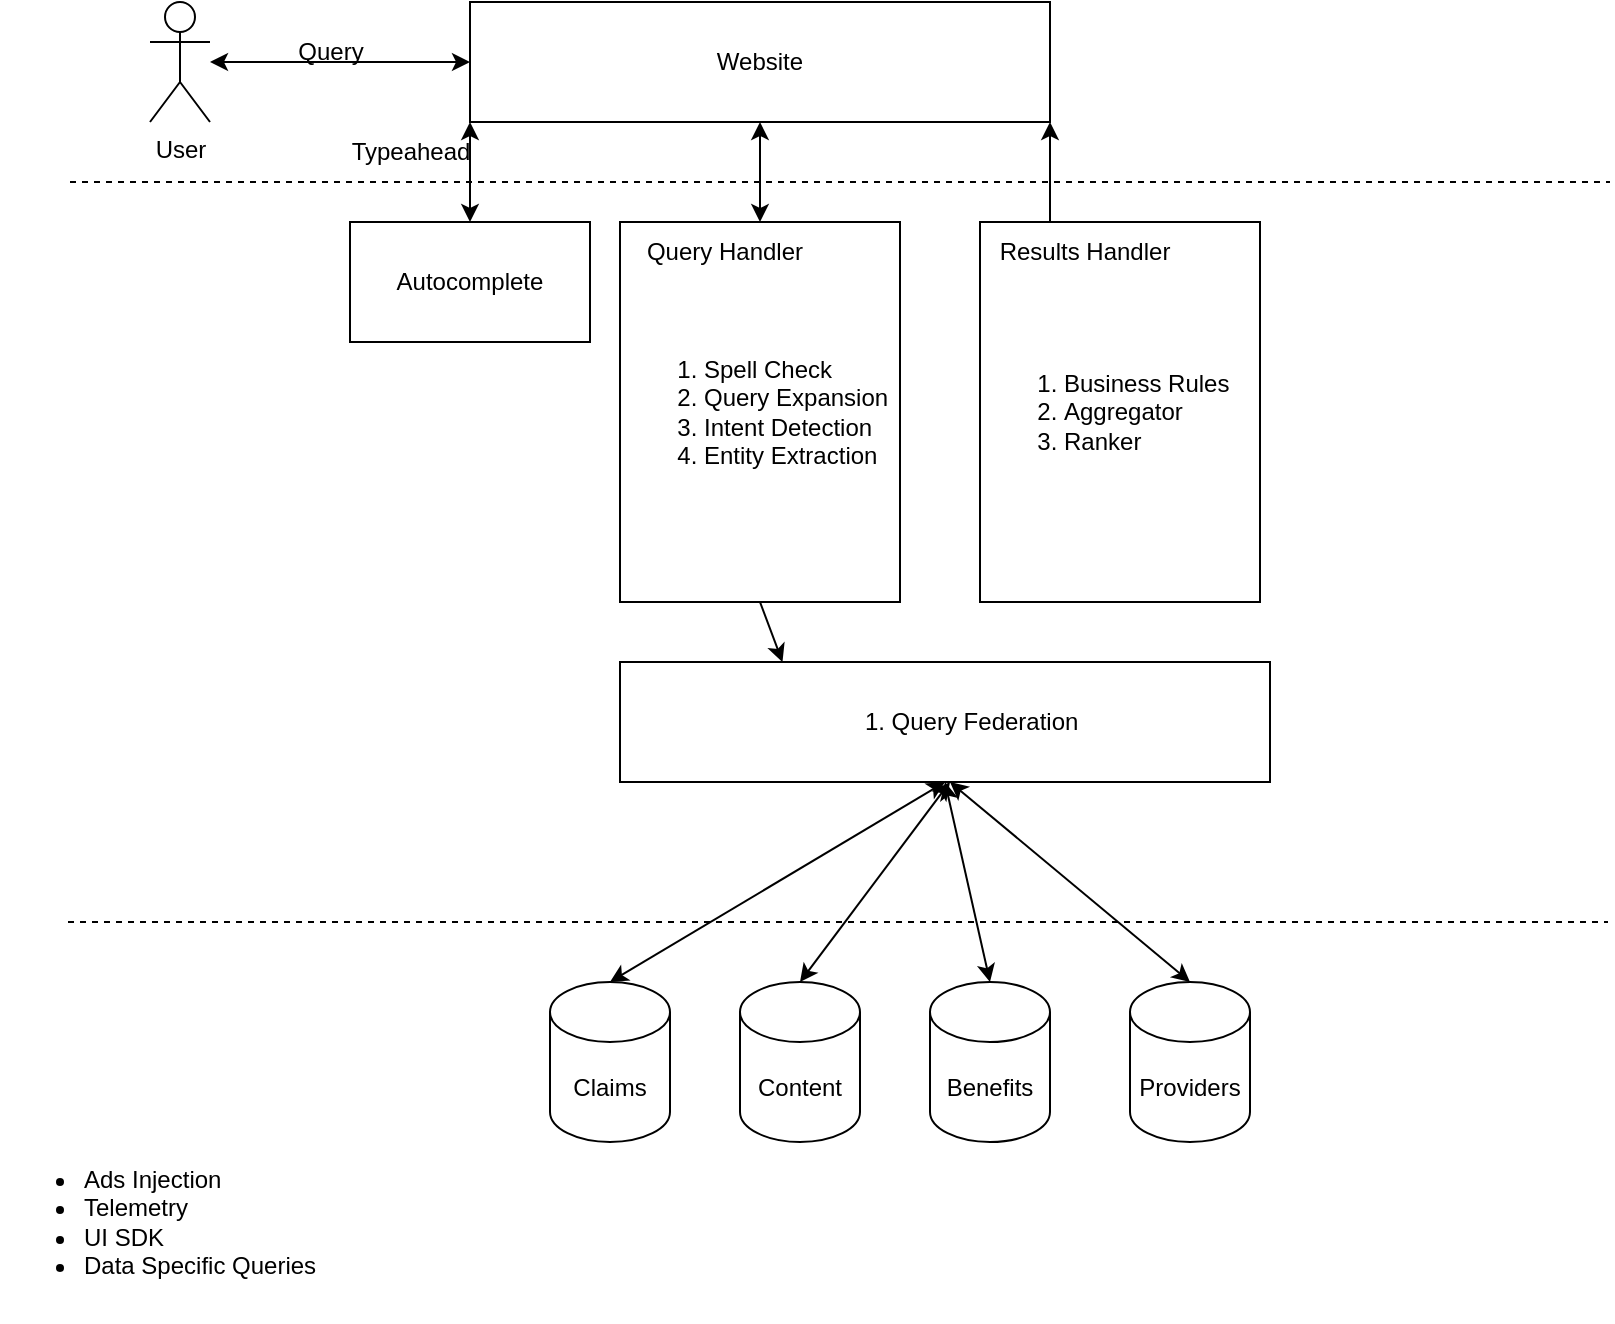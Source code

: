 <mxfile version="20.2.7" type="github" pages="5">
  <diagram id="C5RBs43oDa-KdzZeNtuy" name="Overview">
    <mxGraphModel dx="2061" dy="713" grid="1" gridSize="10" guides="1" tooltips="1" connect="1" arrows="1" fold="1" page="1" pageScale="1" pageWidth="827" pageHeight="1169" math="0" shadow="0">
      <root>
        <mxCell id="WIyWlLk6GJQsqaUBKTNV-0" />
        <mxCell id="WIyWlLk6GJQsqaUBKTNV-1" parent="WIyWlLk6GJQsqaUBKTNV-0" />
        <mxCell id="eCzIvkl2hQFghsilQjpC-0" value="User" style="shape=umlActor;verticalLabelPosition=bottom;verticalAlign=top;html=1;outlineConnect=0;" vertex="1" parent="WIyWlLk6GJQsqaUBKTNV-1">
          <mxGeometry x="70" y="30" width="30" height="60" as="geometry" />
        </mxCell>
        <mxCell id="eCzIvkl2hQFghsilQjpC-1" value="Website" style="rounded=0;whiteSpace=wrap;html=1;" vertex="1" parent="WIyWlLk6GJQsqaUBKTNV-1">
          <mxGeometry x="230" y="30" width="290" height="60" as="geometry" />
        </mxCell>
        <mxCell id="eCzIvkl2hQFghsilQjpC-2" value="" style="endArrow=classic;startArrow=classic;html=1;rounded=0;entryX=0;entryY=0.5;entryDx=0;entryDy=0;" edge="1" parent="WIyWlLk6GJQsqaUBKTNV-1" source="eCzIvkl2hQFghsilQjpC-0" target="eCzIvkl2hQFghsilQjpC-1">
          <mxGeometry width="50" height="50" relative="1" as="geometry">
            <mxPoint x="390" y="260" as="sourcePoint" />
            <mxPoint x="440" y="210" as="targetPoint" />
          </mxGeometry>
        </mxCell>
        <mxCell id="eCzIvkl2hQFghsilQjpC-3" value="Query" style="text;html=1;align=center;verticalAlign=middle;resizable=0;points=[];autosize=1;strokeColor=none;fillColor=none;" vertex="1" parent="WIyWlLk6GJQsqaUBKTNV-1">
          <mxGeometry x="130" y="40" width="60" height="30" as="geometry" />
        </mxCell>
        <mxCell id="eCzIvkl2hQFghsilQjpC-4" value="" style="endArrow=none;dashed=1;html=1;rounded=0;" edge="1" parent="WIyWlLk6GJQsqaUBKTNV-1">
          <mxGeometry width="50" height="50" relative="1" as="geometry">
            <mxPoint x="30" y="120" as="sourcePoint" />
            <mxPoint x="800" y="120" as="targetPoint" />
          </mxGeometry>
        </mxCell>
        <mxCell id="eCzIvkl2hQFghsilQjpC-5" value="Claims" style="shape=cylinder3;whiteSpace=wrap;html=1;boundedLbl=1;backgroundOutline=1;size=15;" vertex="1" parent="WIyWlLk6GJQsqaUBKTNV-1">
          <mxGeometry x="270" y="520" width="60" height="80" as="geometry" />
        </mxCell>
        <mxCell id="eCzIvkl2hQFghsilQjpC-6" value="Autocomplete" style="rounded=0;whiteSpace=wrap;html=1;" vertex="1" parent="WIyWlLk6GJQsqaUBKTNV-1">
          <mxGeometry x="170" y="140" width="120" height="60" as="geometry" />
        </mxCell>
        <mxCell id="eCzIvkl2hQFghsilQjpC-7" value="" style="endArrow=classic;startArrow=classic;html=1;rounded=0;entryX=0;entryY=1;entryDx=0;entryDy=0;" edge="1" parent="WIyWlLk6GJQsqaUBKTNV-1" source="eCzIvkl2hQFghsilQjpC-6" target="eCzIvkl2hQFghsilQjpC-1">
          <mxGeometry width="50" height="50" relative="1" as="geometry">
            <mxPoint x="390" y="330" as="sourcePoint" />
            <mxPoint x="440" y="280" as="targetPoint" />
          </mxGeometry>
        </mxCell>
        <mxCell id="eCzIvkl2hQFghsilQjpC-8" value="&lt;ol&gt;&lt;li&gt;Spell Check&lt;/li&gt;&lt;li&gt;Query Expansion&lt;/li&gt;&lt;li&gt;Intent Detection&lt;/li&gt;&lt;li&gt;Entity Extraction&lt;/li&gt;&lt;/ol&gt;" style="rounded=0;whiteSpace=wrap;html=1;align=left;" vertex="1" parent="WIyWlLk6GJQsqaUBKTNV-1">
          <mxGeometry x="305" y="140" width="140" height="190" as="geometry" />
        </mxCell>
        <mxCell id="eCzIvkl2hQFghsilQjpC-9" value="Typeahead" style="text;html=1;align=center;verticalAlign=middle;resizable=0;points=[];autosize=1;strokeColor=none;fillColor=none;" vertex="1" parent="WIyWlLk6GJQsqaUBKTNV-1">
          <mxGeometry x="160" y="90" width="80" height="30" as="geometry" />
        </mxCell>
        <mxCell id="eCzIvkl2hQFghsilQjpC-10" value="" style="endArrow=classic;startArrow=classic;html=1;rounded=0;entryX=0.5;entryY=1;entryDx=0;entryDy=0;" edge="1" parent="WIyWlLk6GJQsqaUBKTNV-1" target="eCzIvkl2hQFghsilQjpC-1">
          <mxGeometry width="50" height="50" relative="1" as="geometry">
            <mxPoint x="375" y="140" as="sourcePoint" />
            <mxPoint x="440" y="280" as="targetPoint" />
          </mxGeometry>
        </mxCell>
        <mxCell id="eCzIvkl2hQFghsilQjpC-11" value="Query Handler" style="text;html=1;strokeColor=none;fillColor=none;align=center;verticalAlign=middle;whiteSpace=wrap;rounded=0;" vertex="1" parent="WIyWlLk6GJQsqaUBKTNV-1">
          <mxGeometry x="305" y="140" width="105" height="30" as="geometry" />
        </mxCell>
        <mxCell id="eCzIvkl2hQFghsilQjpC-12" value="" style="endArrow=none;dashed=1;html=1;rounded=0;" edge="1" parent="WIyWlLk6GJQsqaUBKTNV-1">
          <mxGeometry width="50" height="50" relative="1" as="geometry">
            <mxPoint x="29" y="490" as="sourcePoint" />
            <mxPoint x="799" y="490" as="targetPoint" />
          </mxGeometry>
        </mxCell>
        <mxCell id="eCzIvkl2hQFghsilQjpC-13" value="Content" style="shape=cylinder3;whiteSpace=wrap;html=1;boundedLbl=1;backgroundOutline=1;size=15;" vertex="1" parent="WIyWlLk6GJQsqaUBKTNV-1">
          <mxGeometry x="365" y="520" width="60" height="80" as="geometry" />
        </mxCell>
        <mxCell id="eCzIvkl2hQFghsilQjpC-14" value="Benefits" style="shape=cylinder3;whiteSpace=wrap;html=1;boundedLbl=1;backgroundOutline=1;size=15;" vertex="1" parent="WIyWlLk6GJQsqaUBKTNV-1">
          <mxGeometry x="460" y="520" width="60" height="80" as="geometry" />
        </mxCell>
        <mxCell id="eCzIvkl2hQFghsilQjpC-15" value="Providers" style="shape=cylinder3;whiteSpace=wrap;html=1;boundedLbl=1;backgroundOutline=1;size=15;" vertex="1" parent="WIyWlLk6GJQsqaUBKTNV-1">
          <mxGeometry x="560" y="520" width="60" height="80" as="geometry" />
        </mxCell>
        <mxCell id="eCzIvkl2hQFghsilQjpC-17" value="&lt;ol&gt;&lt;li&gt;Business Rules&lt;/li&gt;&lt;li&gt;Aggregator&lt;/li&gt;&lt;li&gt;Ranker&lt;/li&gt;&lt;/ol&gt;" style="rounded=0;whiteSpace=wrap;html=1;align=left;" vertex="1" parent="WIyWlLk6GJQsqaUBKTNV-1">
          <mxGeometry x="485" y="140" width="140" height="190" as="geometry" />
        </mxCell>
        <mxCell id="eCzIvkl2hQFghsilQjpC-18" value="" style="endArrow=classic;html=1;rounded=0;entryX=1;entryY=1;entryDx=0;entryDy=0;exitX=0.25;exitY=0;exitDx=0;exitDy=0;" edge="1" parent="WIyWlLk6GJQsqaUBKTNV-1" source="eCzIvkl2hQFghsilQjpC-17" target="eCzIvkl2hQFghsilQjpC-1">
          <mxGeometry width="50" height="50" relative="1" as="geometry">
            <mxPoint x="390" y="260" as="sourcePoint" />
            <mxPoint x="440" y="210" as="targetPoint" />
          </mxGeometry>
        </mxCell>
        <mxCell id="eCzIvkl2hQFghsilQjpC-19" value="&lt;ul&gt;&lt;li&gt;Ads Injection&lt;/li&gt;&lt;li&gt;Telemetry&lt;/li&gt;&lt;li&gt;UI SDK&lt;/li&gt;&lt;li&gt;Data Specific Queries&lt;/li&gt;&lt;/ul&gt;" style="text;html=1;align=left;verticalAlign=middle;resizable=0;points=[];autosize=1;strokeColor=none;fillColor=none;" vertex="1" parent="WIyWlLk6GJQsqaUBKTNV-1">
          <mxGeometry x="-5" y="590" width="180" height="100" as="geometry" />
        </mxCell>
        <mxCell id="eCzIvkl2hQFghsilQjpC-20" value="&lt;ol style=&quot;text-align: left;&quot;&gt;&lt;li&gt;Query Federation&lt;/li&gt;&lt;/ol&gt;" style="rounded=0;whiteSpace=wrap;html=1;" vertex="1" parent="WIyWlLk6GJQsqaUBKTNV-1">
          <mxGeometry x="305" y="360" width="325" height="60" as="geometry" />
        </mxCell>
        <mxCell id="eCzIvkl2hQFghsilQjpC-21" value="Results Handler" style="text;html=1;strokeColor=none;fillColor=none;align=center;verticalAlign=middle;whiteSpace=wrap;rounded=0;" vertex="1" parent="WIyWlLk6GJQsqaUBKTNV-1">
          <mxGeometry x="485" y="140" width="105" height="30" as="geometry" />
        </mxCell>
        <mxCell id="eCzIvkl2hQFghsilQjpC-22" value="" style="endArrow=classic;html=1;rounded=0;exitX=0.5;exitY=1;exitDx=0;exitDy=0;entryX=0.25;entryY=0;entryDx=0;entryDy=0;" edge="1" parent="WIyWlLk6GJQsqaUBKTNV-1" source="eCzIvkl2hQFghsilQjpC-8" target="eCzIvkl2hQFghsilQjpC-20">
          <mxGeometry width="50" height="50" relative="1" as="geometry">
            <mxPoint x="390" y="290" as="sourcePoint" />
            <mxPoint x="440" y="240" as="targetPoint" />
          </mxGeometry>
        </mxCell>
        <mxCell id="eCzIvkl2hQFghsilQjpC-23" value="" style="endArrow=classic;startArrow=classic;html=1;rounded=0;entryX=0.5;entryY=1;entryDx=0;entryDy=0;exitX=0.5;exitY=0;exitDx=0;exitDy=0;exitPerimeter=0;" edge="1" parent="WIyWlLk6GJQsqaUBKTNV-1" source="eCzIvkl2hQFghsilQjpC-5" target="eCzIvkl2hQFghsilQjpC-20">
          <mxGeometry width="50" height="50" relative="1" as="geometry">
            <mxPoint x="390" y="460" as="sourcePoint" />
            <mxPoint x="440" y="410" as="targetPoint" />
          </mxGeometry>
        </mxCell>
        <mxCell id="eCzIvkl2hQFghsilQjpC-24" value="" style="endArrow=classic;startArrow=classic;html=1;rounded=0;exitX=0.5;exitY=0;exitDx=0;exitDy=0;exitPerimeter=0;" edge="1" parent="WIyWlLk6GJQsqaUBKTNV-1" source="eCzIvkl2hQFghsilQjpC-13">
          <mxGeometry width="50" height="50" relative="1" as="geometry">
            <mxPoint x="310" y="530" as="sourcePoint" />
            <mxPoint x="470" y="420" as="targetPoint" />
          </mxGeometry>
        </mxCell>
        <mxCell id="eCzIvkl2hQFghsilQjpC-26" value="" style="endArrow=classic;startArrow=classic;html=1;rounded=0;exitX=0.5;exitY=0;exitDx=0;exitDy=0;exitPerimeter=0;entryX=0.5;entryY=1;entryDx=0;entryDy=0;" edge="1" parent="WIyWlLk6GJQsqaUBKTNV-1" source="eCzIvkl2hQFghsilQjpC-14" target="eCzIvkl2hQFghsilQjpC-20">
          <mxGeometry width="50" height="50" relative="1" as="geometry">
            <mxPoint x="405" y="530" as="sourcePoint" />
            <mxPoint x="480" y="430" as="targetPoint" />
          </mxGeometry>
        </mxCell>
        <mxCell id="eCzIvkl2hQFghsilQjpC-27" value="" style="endArrow=classic;startArrow=classic;html=1;rounded=0;exitX=0.5;exitY=0;exitDx=0;exitDy=0;exitPerimeter=0;" edge="1" parent="WIyWlLk6GJQsqaUBKTNV-1" source="eCzIvkl2hQFghsilQjpC-15">
          <mxGeometry width="50" height="50" relative="1" as="geometry">
            <mxPoint x="500" y="530" as="sourcePoint" />
            <mxPoint x="470" y="420" as="targetPoint" />
          </mxGeometry>
        </mxCell>
      </root>
    </mxGraphModel>
  </diagram>
  <diagram id="17lUD7wGkmwb5h1A1C-U" name="Query Handler">
    <mxGraphModel dx="1234" dy="713" grid="1" gridSize="10" guides="1" tooltips="1" connect="1" arrows="1" fold="1" page="1" pageScale="1" pageWidth="850" pageHeight="1100" math="0" shadow="0">
      <root>
        <mxCell id="0" />
        <mxCell id="1" parent="0" />
      </root>
    </mxGraphModel>
  </diagram>
  <diagram id="pSluEj5Vxgvpdy9OLWcX" name="Results Handler">
    <mxGraphModel dx="1234" dy="713" grid="1" gridSize="10" guides="1" tooltips="1" connect="1" arrows="1" fold="1" page="1" pageScale="1" pageWidth="850" pageHeight="1100" math="0" shadow="0">
      <root>
        <mxCell id="0" />
        <mxCell id="1" parent="0" />
      </root>
    </mxGraphModel>
  </diagram>
  <diagram id="Rqi80mp-10NSuuA8C8Gl" name="Benefits">
    <mxGraphModel dx="1234" dy="713" grid="1" gridSize="10" guides="1" tooltips="1" connect="1" arrows="1" fold="1" page="1" pageScale="1" pageWidth="850" pageHeight="1100" math="0" shadow="0">
      <root>
        <mxCell id="0" />
        <mxCell id="1" parent="0" />
      </root>
    </mxGraphModel>
  </diagram>
  <diagram id="G_JjgsEQdelsJ3DQHNQN" name="Claims">
    <mxGraphModel dx="1234" dy="713" grid="1" gridSize="10" guides="1" tooltips="1" connect="1" arrows="1" fold="1" page="1" pageScale="1" pageWidth="850" pageHeight="1100" math="0" shadow="0">
      <root>
        <mxCell id="0" />
        <mxCell id="1" parent="0" />
      </root>
    </mxGraphModel>
  </diagram>
</mxfile>
